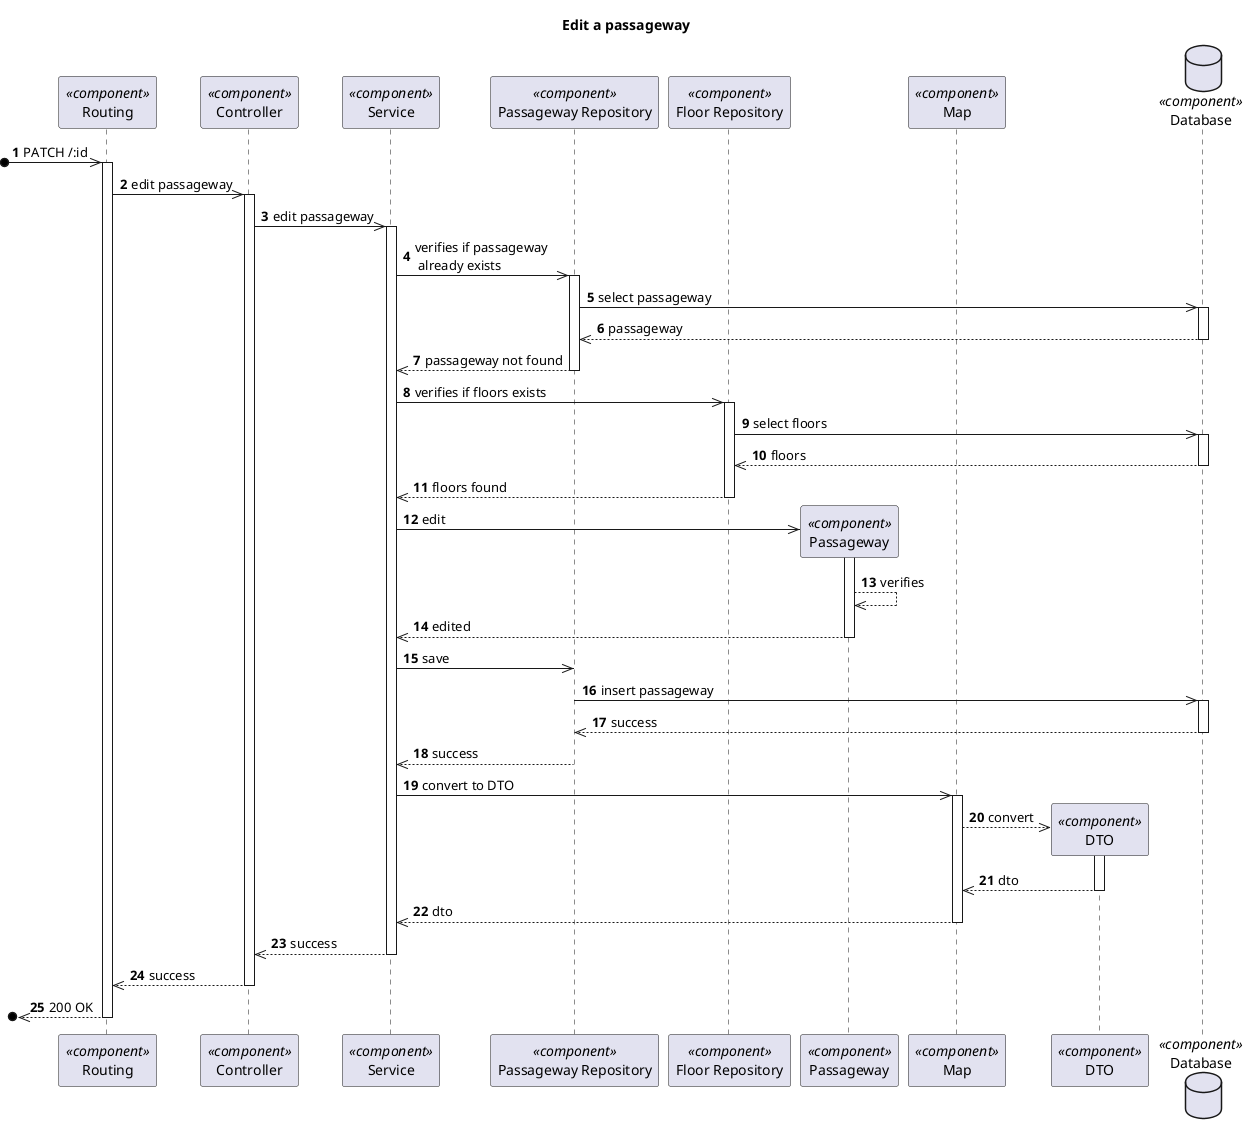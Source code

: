 @startuml Process View - Level 3 - Edit a passageway

autonumber
skinparam packageStyle rect

title Edit a passageway

participant "Routing" as routing <<component>>
participant "Controller" as controller <<component>>
participant "Service" as service <<component>>
participant "Passageway Repository" as passagewayrepo <<component>>
participant "Floor Repository" as floorrepo <<component>>
participant "Passageway" as passageway <<component>>
participant "Map" as map <<component>>
participant "DTO" as dto <<component>>
database "Database" as db <<component>>

?o->> routing : PATCH /:id
activate routing
routing ->> controller : edit passageway

activate controller
controller ->> service : edit passageway

activate service
service ->> passagewayrepo : verifies if passageway \n already exists

activate passagewayrepo
passagewayrepo ->> db : select passageway
activate db
db -->> passagewayrepo : passageway
deactivate db

passagewayrepo -->> service : passageway not found
deactivate passagewayrepo

service ->> floorrepo : verifies if floors exists
activate floorrepo
floorrepo ->> db : select floors
activate db
db -->> floorrepo : floors
deactivate db

floorrepo -->> service : floors found
deactivate floorrepo

service ->> passageway** : edit
activate passageway

passageway -->> passageway: verifies

passageway -->> service : edited
deactivate passageway

service ->> passagewayrepo : save
passagewayrepo ->> db : insert passageway
activate db
db -->> passagewayrepo : success
deactivate db

passagewayrepo -->> service : success
deactivate passagewayrepo

service ->> map : convert to DTO
activate map

map -->> dto** : convert
activate dto

dto -->> map : dto
deactivate dto

map -->> service : dto
deactivate map

service -->> controller : success
deactivate service

controller -->> routing : success
deactivate controller

?o<<-- routing : 200 OK
deactivate routing

@enduml
